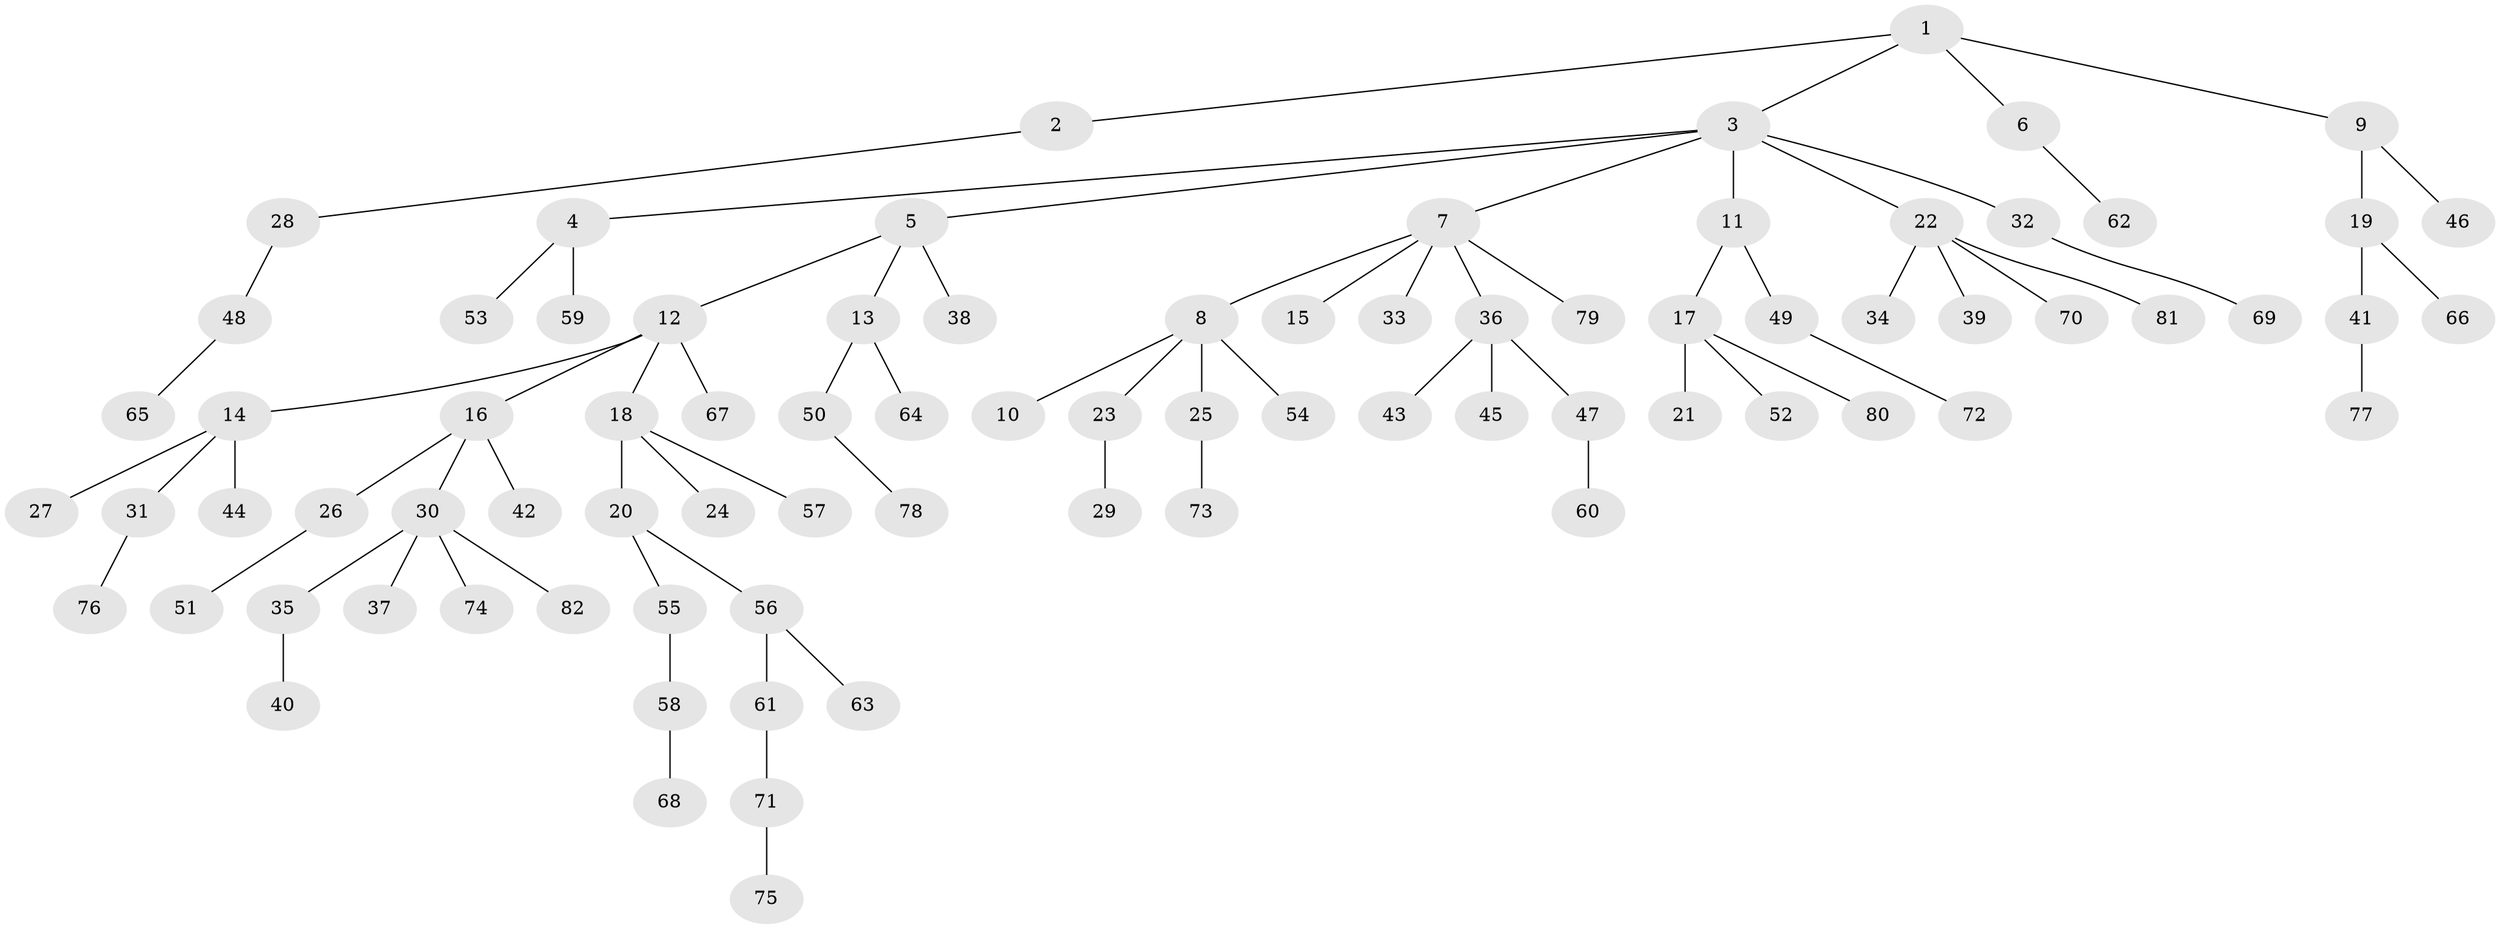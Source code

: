 // coarse degree distribution, {4: 0.07407407407407407, 8: 0.018518518518518517, 3: 0.16666666666666666, 1: 0.6111111111111112, 5: 0.018518518518518517, 2: 0.09259259259259259, 7: 0.018518518518518517}
// Generated by graph-tools (version 1.1) at 2025/52/02/27/25 19:52:11]
// undirected, 82 vertices, 81 edges
graph export_dot {
graph [start="1"]
  node [color=gray90,style=filled];
  1;
  2;
  3;
  4;
  5;
  6;
  7;
  8;
  9;
  10;
  11;
  12;
  13;
  14;
  15;
  16;
  17;
  18;
  19;
  20;
  21;
  22;
  23;
  24;
  25;
  26;
  27;
  28;
  29;
  30;
  31;
  32;
  33;
  34;
  35;
  36;
  37;
  38;
  39;
  40;
  41;
  42;
  43;
  44;
  45;
  46;
  47;
  48;
  49;
  50;
  51;
  52;
  53;
  54;
  55;
  56;
  57;
  58;
  59;
  60;
  61;
  62;
  63;
  64;
  65;
  66;
  67;
  68;
  69;
  70;
  71;
  72;
  73;
  74;
  75;
  76;
  77;
  78;
  79;
  80;
  81;
  82;
  1 -- 2;
  1 -- 3;
  1 -- 6;
  1 -- 9;
  2 -- 28;
  3 -- 4;
  3 -- 5;
  3 -- 7;
  3 -- 11;
  3 -- 22;
  3 -- 32;
  4 -- 53;
  4 -- 59;
  5 -- 12;
  5 -- 13;
  5 -- 38;
  6 -- 62;
  7 -- 8;
  7 -- 15;
  7 -- 33;
  7 -- 36;
  7 -- 79;
  8 -- 10;
  8 -- 23;
  8 -- 25;
  8 -- 54;
  9 -- 19;
  9 -- 46;
  11 -- 17;
  11 -- 49;
  12 -- 14;
  12 -- 16;
  12 -- 18;
  12 -- 67;
  13 -- 50;
  13 -- 64;
  14 -- 27;
  14 -- 31;
  14 -- 44;
  16 -- 26;
  16 -- 30;
  16 -- 42;
  17 -- 21;
  17 -- 52;
  17 -- 80;
  18 -- 20;
  18 -- 24;
  18 -- 57;
  19 -- 41;
  19 -- 66;
  20 -- 55;
  20 -- 56;
  22 -- 34;
  22 -- 39;
  22 -- 70;
  22 -- 81;
  23 -- 29;
  25 -- 73;
  26 -- 51;
  28 -- 48;
  30 -- 35;
  30 -- 37;
  30 -- 74;
  30 -- 82;
  31 -- 76;
  32 -- 69;
  35 -- 40;
  36 -- 43;
  36 -- 45;
  36 -- 47;
  41 -- 77;
  47 -- 60;
  48 -- 65;
  49 -- 72;
  50 -- 78;
  55 -- 58;
  56 -- 61;
  56 -- 63;
  58 -- 68;
  61 -- 71;
  71 -- 75;
}
